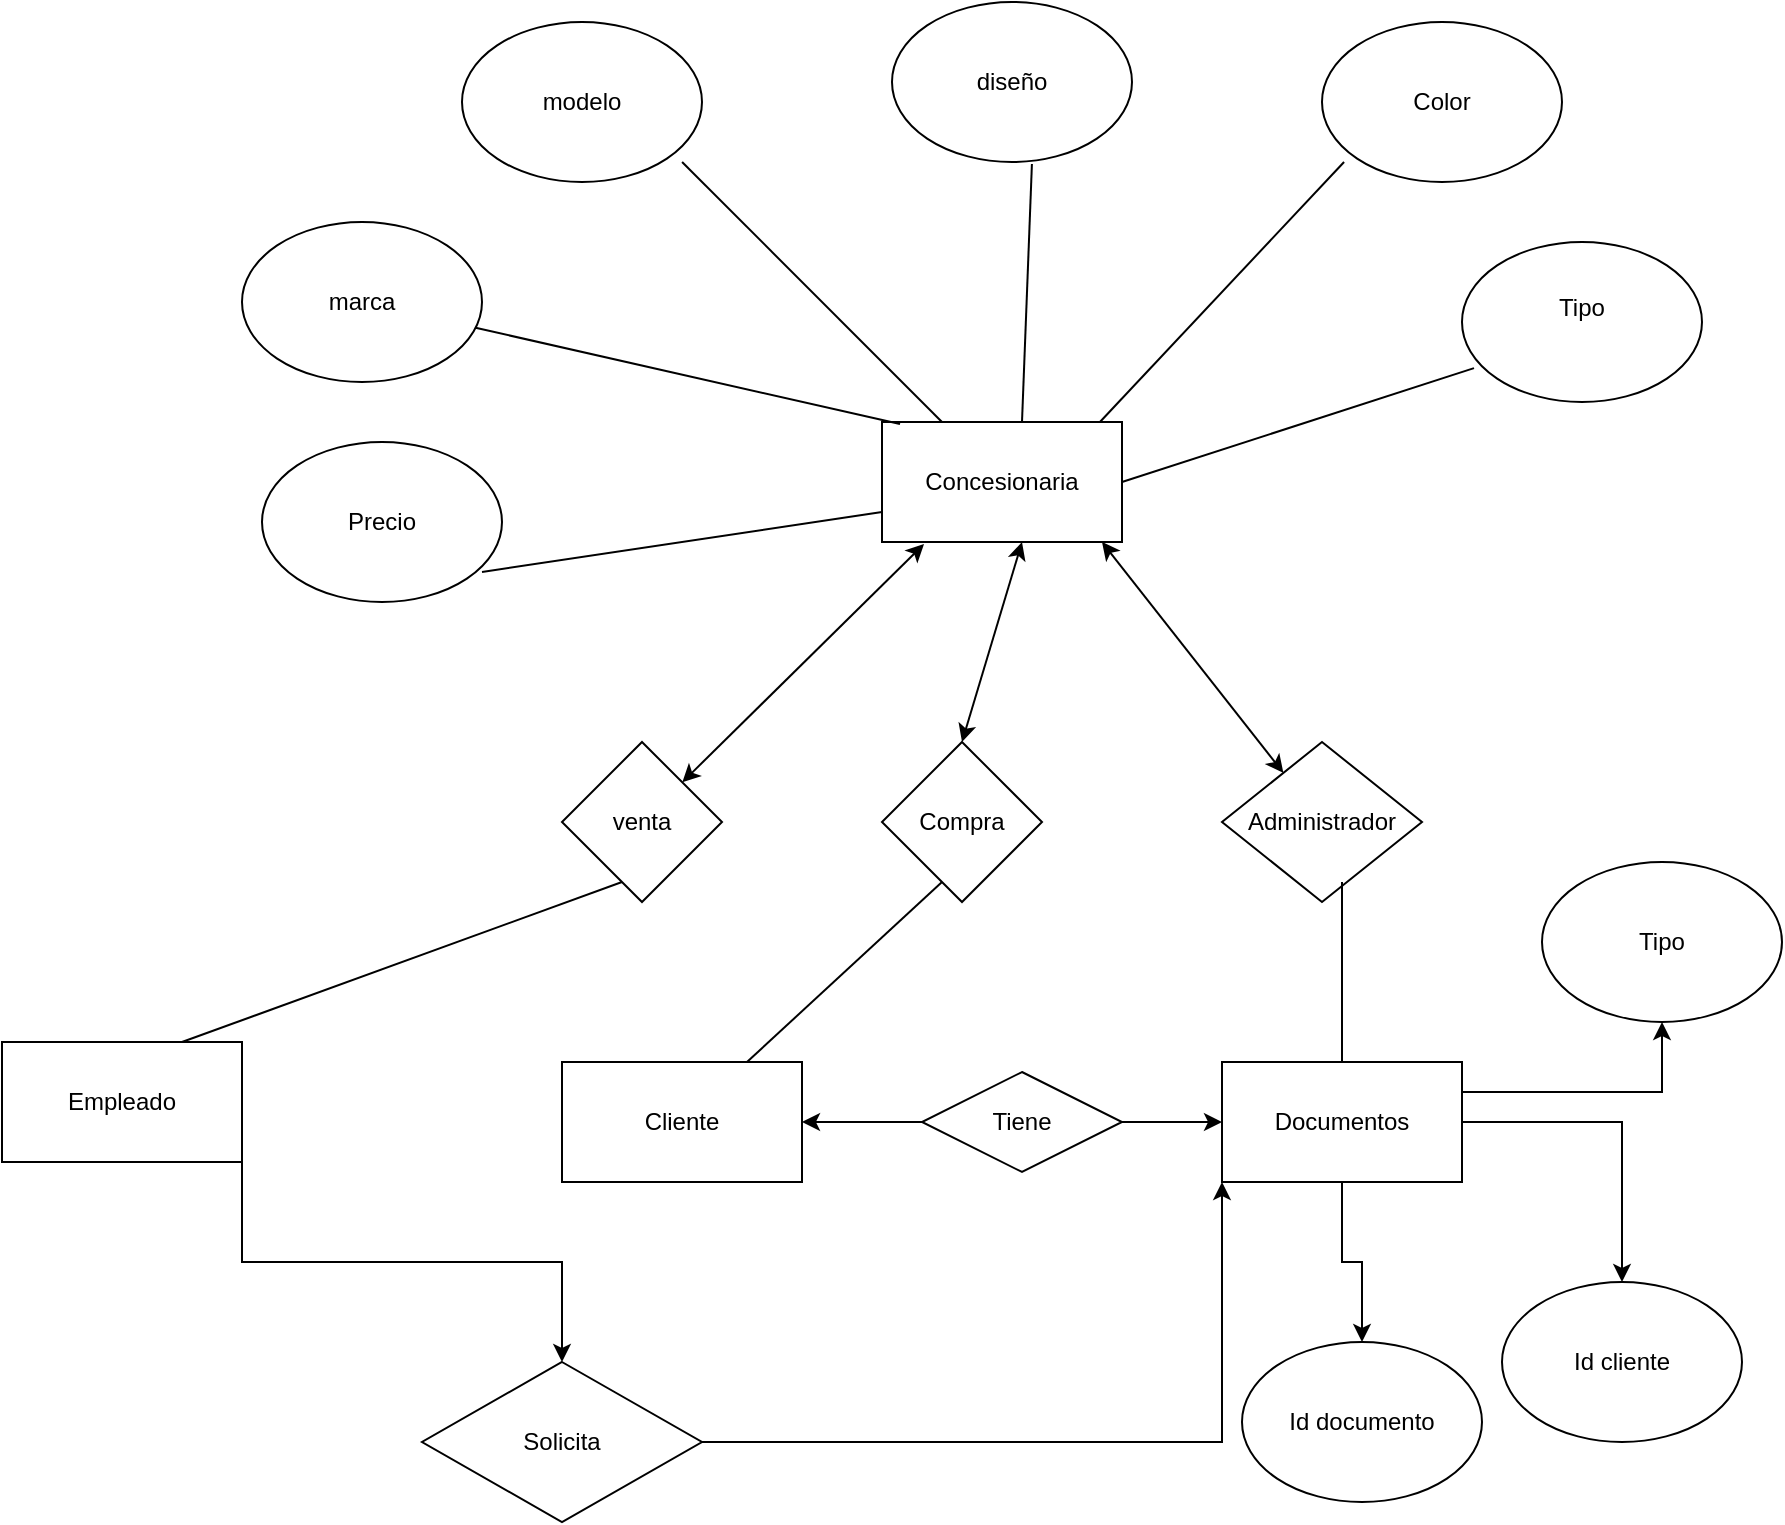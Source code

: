 <mxfile version="24.0.6" type="device" pages="2">
  <diagram id="R2lEEEUBdFMjLlhIrx00" name="Page-1">
    <mxGraphModel dx="1970" dy="468" grid="1" gridSize="10" guides="1" tooltips="1" connect="1" arrows="1" fold="1" page="1" pageScale="1" pageWidth="850" pageHeight="1100" background="none" math="0" shadow="0" extFonts="Permanent Marker^https://fonts.googleapis.com/css?family=Permanent+Marker">
      <root>
        <mxCell id="0" />
        <mxCell id="1" parent="0" />
        <mxCell id="83ckmMjxr5UywDrzKM7N-1" value="Concesionaria" style="rounded=0;whiteSpace=wrap;html=1;labelBackgroundColor=none;" parent="1" vertex="1">
          <mxGeometry x="360" y="220" width="120" height="60" as="geometry" />
        </mxCell>
        <mxCell id="83ckmMjxr5UywDrzKM7N-2" value="marca" style="ellipse;whiteSpace=wrap;html=1;labelBackgroundColor=none;" parent="1" vertex="1">
          <mxGeometry x="40" y="120" width="120" height="80" as="geometry" />
        </mxCell>
        <mxCell id="83ckmMjxr5UywDrzKM7N-3" value="modelo" style="ellipse;whiteSpace=wrap;html=1;labelBackgroundColor=none;" parent="1" vertex="1">
          <mxGeometry x="150" y="20" width="120" height="80" as="geometry" />
        </mxCell>
        <mxCell id="83ckmMjxr5UywDrzKM7N-4" value="diseño" style="ellipse;whiteSpace=wrap;html=1;labelBackgroundColor=none;" parent="1" vertex="1">
          <mxGeometry x="365" y="10" width="120" height="80" as="geometry" />
        </mxCell>
        <mxCell id="83ckmMjxr5UywDrzKM7N-5" value="Color" style="ellipse;whiteSpace=wrap;html=1;labelBackgroundColor=none;" parent="1" vertex="1">
          <mxGeometry x="580" y="20" width="120" height="80" as="geometry" />
        </mxCell>
        <mxCell id="83ckmMjxr5UywDrzKM7N-6" value="Tipo&lt;div&gt;&lt;br/&gt;&lt;/div&gt;" style="ellipse;whiteSpace=wrap;html=1;labelBackgroundColor=none;" parent="1" vertex="1">
          <mxGeometry x="650" y="130" width="120" height="80" as="geometry" />
        </mxCell>
        <mxCell id="83ckmMjxr5UywDrzKM7N-9" value="Precio" style="ellipse;whiteSpace=wrap;html=1;labelBackgroundColor=none;" parent="1" vertex="1">
          <mxGeometry x="50" y="230" width="120" height="80" as="geometry" />
        </mxCell>
        <mxCell id="83ckmMjxr5UywDrzKM7N-10" value="" style="endArrow=none;html=1;rounded=0;entryX=0;entryY=0.75;entryDx=0;entryDy=0;labelBackgroundColor=none;fontColor=default;" parent="1" target="83ckmMjxr5UywDrzKM7N-1" edge="1">
          <mxGeometry width="50" height="50" relative="1" as="geometry">
            <mxPoint x="160" y="295" as="sourcePoint" />
            <mxPoint x="210" y="245" as="targetPoint" />
          </mxGeometry>
        </mxCell>
        <mxCell id="83ckmMjxr5UywDrzKM7N-15" value="" style="endArrow=none;html=1;rounded=0;entryX=0.075;entryY=0.017;entryDx=0;entryDy=0;entryPerimeter=0;labelBackgroundColor=none;fontColor=default;" parent="1" source="83ckmMjxr5UywDrzKM7N-2" target="83ckmMjxr5UywDrzKM7N-1" edge="1">
          <mxGeometry width="50" height="50" relative="1" as="geometry">
            <mxPoint x="380" y="210" as="sourcePoint" />
            <mxPoint x="430" y="220" as="targetPoint" />
          </mxGeometry>
        </mxCell>
        <mxCell id="83ckmMjxr5UywDrzKM7N-16" value="" style="endArrow=none;html=1;rounded=0;exitX=0.917;exitY=0.875;exitDx=0;exitDy=0;exitPerimeter=0;entryX=0.25;entryY=0;entryDx=0;entryDy=0;labelBackgroundColor=none;fontColor=default;" parent="1" source="83ckmMjxr5UywDrzKM7N-3" target="83ckmMjxr5UywDrzKM7N-1" edge="1">
          <mxGeometry width="50" height="50" relative="1" as="geometry">
            <mxPoint x="380" y="270" as="sourcePoint" />
            <mxPoint x="430" y="220" as="targetPoint" />
          </mxGeometry>
        </mxCell>
        <mxCell id="83ckmMjxr5UywDrzKM7N-17" value="" style="endArrow=none;html=1;rounded=0;exitX=0.583;exitY=1.013;exitDx=0;exitDy=0;exitPerimeter=0;labelBackgroundColor=none;fontColor=default;" parent="1" source="83ckmMjxr5UywDrzKM7N-4" edge="1">
          <mxGeometry width="50" height="50" relative="1" as="geometry">
            <mxPoint x="380" y="270" as="sourcePoint" />
            <mxPoint x="430" y="220" as="targetPoint" />
          </mxGeometry>
        </mxCell>
        <mxCell id="83ckmMjxr5UywDrzKM7N-18" value="" style="endArrow=none;html=1;rounded=0;entryX=0.908;entryY=0;entryDx=0;entryDy=0;entryPerimeter=0;exitX=0.092;exitY=0.875;exitDx=0;exitDy=0;exitPerimeter=0;labelBackgroundColor=none;fontColor=default;" parent="1" source="83ckmMjxr5UywDrzKM7N-5" target="83ckmMjxr5UywDrzKM7N-1" edge="1">
          <mxGeometry width="50" height="50" relative="1" as="geometry">
            <mxPoint x="380" y="270" as="sourcePoint" />
            <mxPoint x="430" y="220" as="targetPoint" />
          </mxGeometry>
        </mxCell>
        <mxCell id="83ckmMjxr5UywDrzKM7N-19" value="" style="endArrow=none;html=1;rounded=0;entryX=1;entryY=0.5;entryDx=0;entryDy=0;exitX=0.05;exitY=0.788;exitDx=0;exitDy=0;exitPerimeter=0;labelBackgroundColor=none;fontColor=default;" parent="1" source="83ckmMjxr5UywDrzKM7N-6" target="83ckmMjxr5UywDrzKM7N-1" edge="1">
          <mxGeometry width="50" height="50" relative="1" as="geometry">
            <mxPoint x="380" y="270" as="sourcePoint" />
            <mxPoint x="430" y="220" as="targetPoint" />
          </mxGeometry>
        </mxCell>
        <mxCell id="83ckmMjxr5UywDrzKM7N-20" value="venta" style="rhombus;whiteSpace=wrap;html=1;labelBackgroundColor=none;" parent="1" vertex="1">
          <mxGeometry x="200" y="380" width="80" height="80" as="geometry" />
        </mxCell>
        <mxCell id="83ckmMjxr5UywDrzKM7N-21" value="" style="endArrow=classic;startArrow=classic;html=1;rounded=0;exitX=0.175;exitY=1.017;exitDx=0;exitDy=0;exitPerimeter=0;labelBackgroundColor=none;fontColor=default;" parent="1" source="83ckmMjxr5UywDrzKM7N-1" target="83ckmMjxr5UywDrzKM7N-20" edge="1">
          <mxGeometry width="50" height="50" relative="1" as="geometry">
            <mxPoint x="380" y="270" as="sourcePoint" />
            <mxPoint x="430" y="220" as="targetPoint" />
          </mxGeometry>
        </mxCell>
        <mxCell id="83ckmMjxr5UywDrzKM7N-22" value="Administrador" style="rhombus;whiteSpace=wrap;html=1;labelBackgroundColor=none;" parent="1" vertex="1">
          <mxGeometry x="530" y="380" width="100" height="80" as="geometry" />
        </mxCell>
        <mxCell id="83ckmMjxr5UywDrzKM7N-23" value="" style="endArrow=classic;startArrow=classic;html=1;rounded=0;labelBackgroundColor=none;fontColor=default;" parent="1" source="83ckmMjxr5UywDrzKM7N-22" edge="1">
          <mxGeometry width="50" height="50" relative="1" as="geometry">
            <mxPoint x="380" y="270" as="sourcePoint" />
            <mxPoint x="470" y="280" as="targetPoint" />
          </mxGeometry>
        </mxCell>
        <mxCell id="83ckmMjxr5UywDrzKM7N-24" value="Compra" style="rhombus;whiteSpace=wrap;html=1;labelBackgroundColor=none;" parent="1" vertex="1">
          <mxGeometry x="360" y="380" width="80" height="80" as="geometry" />
        </mxCell>
        <mxCell id="83ckmMjxr5UywDrzKM7N-26" value="" style="endArrow=classic;startArrow=classic;html=1;rounded=0;exitX=0.5;exitY=0;exitDx=0;exitDy=0;labelBackgroundColor=none;fontColor=default;" parent="1" source="83ckmMjxr5UywDrzKM7N-24" edge="1">
          <mxGeometry width="50" height="50" relative="1" as="geometry">
            <mxPoint x="400" y="370" as="sourcePoint" />
            <mxPoint x="430" y="280" as="targetPoint" />
          </mxGeometry>
        </mxCell>
        <mxCell id="AjOZP4D8T8tbS_zeglFP-15" style="edgeStyle=orthogonalEdgeStyle;rounded=0;orthogonalLoop=1;jettySize=auto;html=1;exitX=1;exitY=1;exitDx=0;exitDy=0;" edge="1" parent="1" source="vtD4YmkyXSf9hT29zRF4-1" target="AjOZP4D8T8tbS_zeglFP-12">
          <mxGeometry relative="1" as="geometry" />
        </mxCell>
        <mxCell id="vtD4YmkyXSf9hT29zRF4-1" value="Empleado" style="rounded=0;whiteSpace=wrap;html=1;labelBackgroundColor=none;" parent="1" vertex="1">
          <mxGeometry x="-80" y="530" width="120" height="60" as="geometry" />
        </mxCell>
        <mxCell id="vtD4YmkyXSf9hT29zRF4-4" value="Cliente" style="rounded=0;whiteSpace=wrap;html=1;labelBackgroundColor=none;" parent="1" vertex="1">
          <mxGeometry x="200" y="540" width="120" height="60" as="geometry" />
        </mxCell>
        <mxCell id="vtD4YmkyXSf9hT29zRF4-7" value="" style="endArrow=none;html=1;rounded=0;labelBackgroundColor=none;fontColor=default;" parent="1" target="vtD4YmkyXSf9hT29zRF4-4" edge="1">
          <mxGeometry width="50" height="50" relative="1" as="geometry">
            <mxPoint x="390" y="450" as="sourcePoint" />
            <mxPoint x="430" y="420" as="targetPoint" />
          </mxGeometry>
        </mxCell>
        <mxCell id="vtD4YmkyXSf9hT29zRF4-8" value="" style="endArrow=none;html=1;rounded=0;exitX=0.5;exitY=0;exitDx=0;exitDy=0;labelBackgroundColor=none;fontColor=default;" parent="1" source="vtD4YmkyXSf9hT29zRF4-10" edge="1">
          <mxGeometry width="50" height="50" relative="1" as="geometry">
            <mxPoint x="540" y="500" as="sourcePoint" />
            <mxPoint x="590" y="450" as="targetPoint" />
          </mxGeometry>
        </mxCell>
        <mxCell id="AjOZP4D8T8tbS_zeglFP-3" style="edgeStyle=orthogonalEdgeStyle;rounded=0;orthogonalLoop=1;jettySize=auto;html=1;entryX=0.5;entryY=0;entryDx=0;entryDy=0;" edge="1" parent="1" source="vtD4YmkyXSf9hT29zRF4-10" target="AjOZP4D8T8tbS_zeglFP-1">
          <mxGeometry relative="1" as="geometry" />
        </mxCell>
        <mxCell id="AjOZP4D8T8tbS_zeglFP-5" style="edgeStyle=orthogonalEdgeStyle;rounded=0;orthogonalLoop=1;jettySize=auto;html=1;" edge="1" parent="1" source="vtD4YmkyXSf9hT29zRF4-10" target="AjOZP4D8T8tbS_zeglFP-4">
          <mxGeometry relative="1" as="geometry" />
        </mxCell>
        <mxCell id="AjOZP4D8T8tbS_zeglFP-7" style="edgeStyle=orthogonalEdgeStyle;rounded=0;orthogonalLoop=1;jettySize=auto;html=1;exitX=1;exitY=0.25;exitDx=0;exitDy=0;entryX=0.5;entryY=1;entryDx=0;entryDy=0;" edge="1" parent="1" source="vtD4YmkyXSf9hT29zRF4-10" target="AjOZP4D8T8tbS_zeglFP-6">
          <mxGeometry relative="1" as="geometry" />
        </mxCell>
        <mxCell id="vtD4YmkyXSf9hT29zRF4-10" value="Documentos" style="rounded=0;whiteSpace=wrap;html=1;labelBackgroundColor=none;" parent="1" vertex="1">
          <mxGeometry x="530" y="540" width="120" height="60" as="geometry" />
        </mxCell>
        <mxCell id="vtD4YmkyXSf9hT29zRF4-12" value="" style="endArrow=none;html=1;rounded=0;exitX=0.75;exitY=0;exitDx=0;exitDy=0;labelBackgroundColor=none;fontColor=default;" parent="1" source="vtD4YmkyXSf9hT29zRF4-1" edge="1">
          <mxGeometry width="50" height="50" relative="1" as="geometry">
            <mxPoint x="180" y="500" as="sourcePoint" />
            <mxPoint x="230" y="450" as="targetPoint" />
          </mxGeometry>
        </mxCell>
        <mxCell id="AjOZP4D8T8tbS_zeglFP-1" value="Id documento" style="ellipse;whiteSpace=wrap;html=1;" vertex="1" parent="1">
          <mxGeometry x="540" y="680" width="120" height="80" as="geometry" />
        </mxCell>
        <mxCell id="AjOZP4D8T8tbS_zeglFP-4" value="Id cliente" style="ellipse;whiteSpace=wrap;html=1;" vertex="1" parent="1">
          <mxGeometry x="670" y="650" width="120" height="80" as="geometry" />
        </mxCell>
        <mxCell id="AjOZP4D8T8tbS_zeglFP-6" value="Tipo" style="ellipse;whiteSpace=wrap;html=1;" vertex="1" parent="1">
          <mxGeometry x="690" y="440" width="120" height="80" as="geometry" />
        </mxCell>
        <mxCell id="AjOZP4D8T8tbS_zeglFP-10" value="" style="edgeStyle=orthogonalEdgeStyle;rounded=0;orthogonalLoop=1;jettySize=auto;html=1;" edge="1" parent="1" source="AjOZP4D8T8tbS_zeglFP-9" target="vtD4YmkyXSf9hT29zRF4-4">
          <mxGeometry relative="1" as="geometry" />
        </mxCell>
        <mxCell id="AjOZP4D8T8tbS_zeglFP-11" style="edgeStyle=orthogonalEdgeStyle;rounded=0;orthogonalLoop=1;jettySize=auto;html=1;entryX=0;entryY=0.5;entryDx=0;entryDy=0;" edge="1" parent="1" source="AjOZP4D8T8tbS_zeglFP-9" target="vtD4YmkyXSf9hT29zRF4-10">
          <mxGeometry relative="1" as="geometry" />
        </mxCell>
        <mxCell id="AjOZP4D8T8tbS_zeglFP-9" value="Tiene" style="rhombus;whiteSpace=wrap;html=1;" vertex="1" parent="1">
          <mxGeometry x="380" y="545" width="100" height="50" as="geometry" />
        </mxCell>
        <mxCell id="AjOZP4D8T8tbS_zeglFP-16" style="edgeStyle=orthogonalEdgeStyle;rounded=0;orthogonalLoop=1;jettySize=auto;html=1;exitX=1;exitY=0.5;exitDx=0;exitDy=0;entryX=0;entryY=1;entryDx=0;entryDy=0;" edge="1" parent="1" source="AjOZP4D8T8tbS_zeglFP-12" target="vtD4YmkyXSf9hT29zRF4-10">
          <mxGeometry relative="1" as="geometry" />
        </mxCell>
        <mxCell id="AjOZP4D8T8tbS_zeglFP-12" value="Solicita" style="rhombus;whiteSpace=wrap;html=1;" vertex="1" parent="1">
          <mxGeometry x="130" y="690" width="140" height="80" as="geometry" />
        </mxCell>
      </root>
    </mxGraphModel>
  </diagram>
  <diagram id="76zohpQSGFrTatXFlIuO" name="Página-2">
    <mxGraphModel dx="1120" dy="468" grid="1" gridSize="10" guides="1" tooltips="1" connect="1" arrows="1" fold="1" page="1" pageScale="1" pageWidth="850" pageHeight="1100" math="0" shadow="0">
      <root>
        <mxCell id="0" />
        <mxCell id="1" parent="0" />
        <mxCell id="OvFhHGDgL8n4J-FxfyBZ-1" value="Autos" style="shape=table;startSize=30;container=1;collapsible=1;childLayout=tableLayout;fixedRows=1;rowLines=0;fontStyle=1;align=center;resizeLast=1;html=1;labelBackgroundColor=none;fillColor=#21C0A5;strokeColor=#006658;fontColor=#5C5C5C;" parent="1" vertex="1">
          <mxGeometry x="100" y="140" width="250" height="350" as="geometry" />
        </mxCell>
        <mxCell id="OvFhHGDgL8n4J-FxfyBZ-2" value="" style="shape=tableRow;horizontal=0;startSize=0;swimlaneHead=0;swimlaneBody=0;fillColor=none;collapsible=0;dropTarget=0;points=[[0,0.5],[1,0.5]];portConstraint=eastwest;top=0;left=0;right=0;bottom=1;labelBackgroundColor=none;strokeColor=#006658;fontColor=#5C5C5C;" parent="OvFhHGDgL8n4J-FxfyBZ-1" vertex="1">
          <mxGeometry y="30" width="250" height="30" as="geometry" />
        </mxCell>
        <mxCell id="OvFhHGDgL8n4J-FxfyBZ-3" value="PK" style="shape=partialRectangle;connectable=0;fillColor=none;top=0;left=0;bottom=0;right=0;fontStyle=1;overflow=hidden;whiteSpace=wrap;html=1;labelBackgroundColor=none;strokeColor=#006658;fontColor=#5C5C5C;" parent="OvFhHGDgL8n4J-FxfyBZ-2" vertex="1">
          <mxGeometry width="30" height="30" as="geometry">
            <mxRectangle width="30" height="30" as="alternateBounds" />
          </mxGeometry>
        </mxCell>
        <mxCell id="OvFhHGDgL8n4J-FxfyBZ-4" value="ID _ autos" style="shape=partialRectangle;connectable=0;fillColor=none;top=0;left=0;bottom=0;right=0;align=left;spacingLeft=6;fontStyle=5;overflow=hidden;whiteSpace=wrap;html=1;labelBackgroundColor=none;strokeColor=#006658;fontColor=#5C5C5C;" parent="OvFhHGDgL8n4J-FxfyBZ-2" vertex="1">
          <mxGeometry x="30" width="220" height="30" as="geometry">
            <mxRectangle width="220" height="30" as="alternateBounds" />
          </mxGeometry>
        </mxCell>
        <mxCell id="OvFhHGDgL8n4J-FxfyBZ-5" value="" style="shape=tableRow;horizontal=0;startSize=0;swimlaneHead=0;swimlaneBody=0;fillColor=none;collapsible=0;dropTarget=0;points=[[0,0.5],[1,0.5]];portConstraint=eastwest;top=0;left=0;right=0;bottom=0;labelBackgroundColor=none;strokeColor=#006658;fontColor=#5C5C5C;" parent="OvFhHGDgL8n4J-FxfyBZ-1" vertex="1">
          <mxGeometry y="60" width="250" height="20" as="geometry" />
        </mxCell>
        <mxCell id="OvFhHGDgL8n4J-FxfyBZ-6" value="" style="shape=partialRectangle;connectable=0;fillColor=none;top=0;left=0;bottom=0;right=0;editable=1;overflow=hidden;whiteSpace=wrap;html=1;labelBackgroundColor=none;strokeColor=#006658;fontColor=#5C5C5C;" parent="OvFhHGDgL8n4J-FxfyBZ-5" vertex="1">
          <mxGeometry width="30" height="20" as="geometry">
            <mxRectangle width="30" height="20" as="alternateBounds" />
          </mxGeometry>
        </mxCell>
        <mxCell id="OvFhHGDgL8n4J-FxfyBZ-7" value="&amp;nbsp;Marca&amp;nbsp; CHAR( 10 )NOT NULL" style="shape=partialRectangle;connectable=0;fillColor=none;top=0;left=0;bottom=0;right=0;align=left;spacingLeft=6;overflow=hidden;whiteSpace=wrap;html=1;labelBackgroundColor=none;strokeColor=#006658;fontColor=#5C5C5C;" parent="OvFhHGDgL8n4J-FxfyBZ-5" vertex="1">
          <mxGeometry x="30" width="220" height="20" as="geometry">
            <mxRectangle width="220" height="20" as="alternateBounds" />
          </mxGeometry>
        </mxCell>
        <mxCell id="OvFhHGDgL8n4J-FxfyBZ-8" value="" style="shape=tableRow;horizontal=0;startSize=0;swimlaneHead=0;swimlaneBody=0;fillColor=none;collapsible=0;dropTarget=0;points=[[0,0.5],[1,0.5]];portConstraint=eastwest;top=0;left=0;right=0;bottom=0;labelBackgroundColor=none;strokeColor=#006658;fontColor=#5C5C5C;" parent="OvFhHGDgL8n4J-FxfyBZ-1" vertex="1">
          <mxGeometry y="80" width="250" height="30" as="geometry" />
        </mxCell>
        <mxCell id="OvFhHGDgL8n4J-FxfyBZ-9" value="" style="shape=partialRectangle;connectable=0;fillColor=none;top=0;left=0;bottom=0;right=0;editable=1;overflow=hidden;whiteSpace=wrap;html=1;labelBackgroundColor=none;strokeColor=#006658;fontColor=#5C5C5C;" parent="OvFhHGDgL8n4J-FxfyBZ-8" vertex="1">
          <mxGeometry width="30" height="30" as="geometry">
            <mxRectangle width="30" height="30" as="alternateBounds" />
          </mxGeometry>
        </mxCell>
        <mxCell id="OvFhHGDgL8n4J-FxfyBZ-10" value="Diseño&amp;nbsp; &amp;nbsp;VARCHART( 10 )NOT NULL&amp;nbsp;" style="shape=partialRectangle;connectable=0;fillColor=none;top=0;left=0;bottom=0;right=0;align=left;spacingLeft=6;overflow=hidden;whiteSpace=wrap;html=1;labelBackgroundColor=none;strokeColor=#006658;fontColor=#5C5C5C;" parent="OvFhHGDgL8n4J-FxfyBZ-8" vertex="1">
          <mxGeometry x="30" width="220" height="30" as="geometry">
            <mxRectangle width="220" height="30" as="alternateBounds" />
          </mxGeometry>
        </mxCell>
        <mxCell id="OvFhHGDgL8n4J-FxfyBZ-11" value="" style="shape=tableRow;horizontal=0;startSize=0;swimlaneHead=0;swimlaneBody=0;fillColor=none;collapsible=0;dropTarget=0;points=[[0,0.5],[1,0.5]];portConstraint=eastwest;top=0;left=0;right=0;bottom=0;labelBackgroundColor=none;strokeColor=#006658;fontColor=#5C5C5C;" parent="OvFhHGDgL8n4J-FxfyBZ-1" vertex="1">
          <mxGeometry y="110" width="250" height="30" as="geometry" />
        </mxCell>
        <mxCell id="OvFhHGDgL8n4J-FxfyBZ-12" value="" style="shape=partialRectangle;connectable=0;fillColor=none;top=0;left=0;bottom=0;right=0;editable=1;overflow=hidden;whiteSpace=wrap;html=1;labelBackgroundColor=none;strokeColor=#006658;fontColor=#5C5C5C;" parent="OvFhHGDgL8n4J-FxfyBZ-11" vertex="1">
          <mxGeometry width="30" height="30" as="geometry">
            <mxRectangle width="30" height="30" as="alternateBounds" />
          </mxGeometry>
        </mxCell>
        <mxCell id="OvFhHGDgL8n4J-FxfyBZ-13" value="Año VARCHART( 5 )NOT NULL&lt;br&gt;&amp;nbsp;&amp;nbsp;" style="shape=partialRectangle;connectable=0;fillColor=none;top=0;left=0;bottom=0;right=0;align=left;spacingLeft=6;overflow=hidden;whiteSpace=wrap;html=1;labelBackgroundColor=none;strokeColor=#006658;fontColor=#5C5C5C;" parent="OvFhHGDgL8n4J-FxfyBZ-11" vertex="1">
          <mxGeometry x="30" width="220" height="30" as="geometry">
            <mxRectangle width="220" height="30" as="alternateBounds" />
          </mxGeometry>
        </mxCell>
        <mxCell id="PXSFoeSq5V1ZC9quhhu1-7" style="shape=tableRow;horizontal=0;startSize=0;swimlaneHead=0;swimlaneBody=0;fillColor=none;collapsible=0;dropTarget=0;points=[[0,0.5],[1,0.5]];portConstraint=eastwest;top=0;left=0;right=0;bottom=0;labelBackgroundColor=none;strokeColor=#006658;fontColor=#5C5C5C;" parent="OvFhHGDgL8n4J-FxfyBZ-1" vertex="1">
          <mxGeometry y="140" width="250" height="30" as="geometry" />
        </mxCell>
        <mxCell id="PXSFoeSq5V1ZC9quhhu1-8" style="shape=partialRectangle;connectable=0;fillColor=none;top=0;left=0;bottom=0;right=0;editable=1;overflow=hidden;whiteSpace=wrap;html=1;labelBackgroundColor=none;strokeColor=#006658;fontColor=#5C5C5C;" parent="PXSFoeSq5V1ZC9quhhu1-7" vertex="1">
          <mxGeometry width="30" height="30" as="geometry">
            <mxRectangle width="30" height="30" as="alternateBounds" />
          </mxGeometry>
        </mxCell>
        <mxCell id="PXSFoeSq5V1ZC9quhhu1-9" value="Color&amp;nbsp; VARCHART( 12 )NOT NULL" style="shape=partialRectangle;connectable=0;fillColor=none;top=0;left=0;bottom=0;right=0;align=left;spacingLeft=6;overflow=hidden;whiteSpace=wrap;html=1;labelBackgroundColor=none;strokeColor=#006658;fontColor=#5C5C5C;" parent="PXSFoeSq5V1ZC9quhhu1-7" vertex="1">
          <mxGeometry x="30" width="220" height="30" as="geometry">
            <mxRectangle width="220" height="30" as="alternateBounds" />
          </mxGeometry>
        </mxCell>
        <mxCell id="PXSFoeSq5V1ZC9quhhu1-13" style="shape=tableRow;horizontal=0;startSize=0;swimlaneHead=0;swimlaneBody=0;fillColor=none;collapsible=0;dropTarget=0;points=[[0,0.5],[1,0.5]];portConstraint=eastwest;top=0;left=0;right=0;bottom=0;labelBackgroundColor=none;strokeColor=#006658;fontColor=#5C5C5C;" parent="OvFhHGDgL8n4J-FxfyBZ-1" vertex="1">
          <mxGeometry y="170" width="250" height="30" as="geometry" />
        </mxCell>
        <mxCell id="PXSFoeSq5V1ZC9quhhu1-14" style="shape=partialRectangle;connectable=0;fillColor=none;top=0;left=0;bottom=0;right=0;editable=1;overflow=hidden;whiteSpace=wrap;html=1;labelBackgroundColor=none;strokeColor=#006658;fontColor=#5C5C5C;" parent="PXSFoeSq5V1ZC9quhhu1-13" vertex="1">
          <mxGeometry width="30" height="30" as="geometry">
            <mxRectangle width="30" height="30" as="alternateBounds" />
          </mxGeometry>
        </mxCell>
        <mxCell id="PXSFoeSq5V1ZC9quhhu1-15" value="Silindrada VARCHART( 8 )NOT NULL" style="shape=partialRectangle;connectable=0;fillColor=none;top=0;left=0;bottom=0;right=0;align=left;spacingLeft=6;overflow=hidden;whiteSpace=wrap;html=1;labelBackgroundColor=none;strokeColor=#006658;fontColor=#5C5C5C;" parent="PXSFoeSq5V1ZC9quhhu1-13" vertex="1">
          <mxGeometry x="30" width="220" height="30" as="geometry">
            <mxRectangle width="220" height="30" as="alternateBounds" />
          </mxGeometry>
        </mxCell>
        <mxCell id="PXSFoeSq5V1ZC9quhhu1-16" style="shape=tableRow;horizontal=0;startSize=0;swimlaneHead=0;swimlaneBody=0;fillColor=none;collapsible=0;dropTarget=0;points=[[0,0.5],[1,0.5]];portConstraint=eastwest;top=0;left=0;right=0;bottom=0;labelBackgroundColor=none;strokeColor=#006658;fontColor=#5C5C5C;" parent="OvFhHGDgL8n4J-FxfyBZ-1" vertex="1">
          <mxGeometry y="200" width="250" height="30" as="geometry" />
        </mxCell>
        <mxCell id="PXSFoeSq5V1ZC9quhhu1-17" style="shape=partialRectangle;connectable=0;fillColor=none;top=0;left=0;bottom=0;right=0;editable=1;overflow=hidden;whiteSpace=wrap;html=1;labelBackgroundColor=none;strokeColor=#006658;fontColor=#5C5C5C;" parent="PXSFoeSq5V1ZC9quhhu1-16" vertex="1">
          <mxGeometry width="30" height="30" as="geometry">
            <mxRectangle width="30" height="30" as="alternateBounds" />
          </mxGeometry>
        </mxCell>
        <mxCell id="PXSFoeSq5V1ZC9quhhu1-18" value="modelo VARCHART( 6 )NOT NULL" style="shape=partialRectangle;connectable=0;fillColor=none;top=0;left=0;bottom=0;right=0;align=left;spacingLeft=6;overflow=hidden;whiteSpace=wrap;html=1;labelBackgroundColor=none;strokeColor=#006658;fontColor=#5C5C5C;" parent="PXSFoeSq5V1ZC9quhhu1-16" vertex="1">
          <mxGeometry x="30" width="220" height="30" as="geometry">
            <mxRectangle width="220" height="30" as="alternateBounds" />
          </mxGeometry>
        </mxCell>
        <mxCell id="PXSFoeSq5V1ZC9quhhu1-19" style="shape=tableRow;horizontal=0;startSize=0;swimlaneHead=0;swimlaneBody=0;fillColor=none;collapsible=0;dropTarget=0;points=[[0,0.5],[1,0.5]];portConstraint=eastwest;top=0;left=0;right=0;bottom=0;labelBackgroundColor=none;strokeColor=#006658;fontColor=#5C5C5C;" parent="OvFhHGDgL8n4J-FxfyBZ-1" vertex="1">
          <mxGeometry y="230" width="250" height="30" as="geometry" />
        </mxCell>
        <mxCell id="PXSFoeSq5V1ZC9quhhu1-20" style="shape=partialRectangle;connectable=0;fillColor=none;top=0;left=0;bottom=0;right=0;editable=1;overflow=hidden;whiteSpace=wrap;html=1;labelBackgroundColor=none;strokeColor=#006658;fontColor=#5C5C5C;" parent="PXSFoeSq5V1ZC9quhhu1-19" vertex="1">
          <mxGeometry width="30" height="30" as="geometry">
            <mxRectangle width="30" height="30" as="alternateBounds" />
          </mxGeometry>
        </mxCell>
        <mxCell id="PXSFoeSq5V1ZC9quhhu1-21" value="Precio VARCHART( 15 )NOT NULL" style="shape=partialRectangle;connectable=0;fillColor=none;top=0;left=0;bottom=0;right=0;align=left;spacingLeft=6;overflow=hidden;whiteSpace=wrap;html=1;labelBackgroundColor=none;strokeColor=#006658;fontColor=#5C5C5C;" parent="PXSFoeSq5V1ZC9quhhu1-19" vertex="1">
          <mxGeometry x="30" width="220" height="30" as="geometry">
            <mxRectangle width="220" height="30" as="alternateBounds" />
          </mxGeometry>
        </mxCell>
        <mxCell id="82q_Uoj4hnlqobFMLg1U-1" style="shape=tableRow;horizontal=0;startSize=0;swimlaneHead=0;swimlaneBody=0;fillColor=none;collapsible=0;dropTarget=0;points=[[0,0.5],[1,0.5]];portConstraint=eastwest;top=0;left=0;right=0;bottom=0;labelBackgroundColor=none;strokeColor=#006658;fontColor=#5C5C5C;" parent="OvFhHGDgL8n4J-FxfyBZ-1" vertex="1">
          <mxGeometry y="260" width="250" height="30" as="geometry" />
        </mxCell>
        <mxCell id="82q_Uoj4hnlqobFMLg1U-2" style="shape=partialRectangle;connectable=0;fillColor=none;top=0;left=0;bottom=0;right=0;editable=1;overflow=hidden;whiteSpace=wrap;html=1;labelBackgroundColor=none;strokeColor=#006658;fontColor=#5C5C5C;" parent="82q_Uoj4hnlqobFMLg1U-1" vertex="1">
          <mxGeometry width="30" height="30" as="geometry">
            <mxRectangle width="30" height="30" as="alternateBounds" />
          </mxGeometry>
        </mxCell>
        <mxCell id="82q_Uoj4hnlqobFMLg1U-3" value="Estilo VARCHART(40&amp;nbsp; )NOT NULL" style="shape=partialRectangle;connectable=0;fillColor=none;top=0;left=0;bottom=0;right=0;align=left;spacingLeft=6;overflow=hidden;whiteSpace=wrap;html=1;labelBackgroundColor=none;strokeColor=#006658;fontColor=#5C5C5C;" parent="82q_Uoj4hnlqobFMLg1U-1" vertex="1">
          <mxGeometry x="30" width="220" height="30" as="geometry">
            <mxRectangle width="220" height="30" as="alternateBounds" />
          </mxGeometry>
        </mxCell>
        <mxCell id="82q_Uoj4hnlqobFMLg1U-4" style="shape=tableRow;horizontal=0;startSize=0;swimlaneHead=0;swimlaneBody=0;fillColor=none;collapsible=0;dropTarget=0;points=[[0,0.5],[1,0.5]];portConstraint=eastwest;top=0;left=0;right=0;bottom=0;labelBackgroundColor=none;strokeColor=#006658;fontColor=#5C5C5C;" parent="OvFhHGDgL8n4J-FxfyBZ-1" vertex="1">
          <mxGeometry y="290" width="250" height="30" as="geometry" />
        </mxCell>
        <mxCell id="82q_Uoj4hnlqobFMLg1U-5" style="shape=partialRectangle;connectable=0;fillColor=none;top=0;left=0;bottom=0;right=0;editable=1;overflow=hidden;whiteSpace=wrap;html=1;labelBackgroundColor=none;strokeColor=#006658;fontColor=#5C5C5C;" parent="82q_Uoj4hnlqobFMLg1U-4" vertex="1">
          <mxGeometry width="30" height="30" as="geometry">
            <mxRectangle width="30" height="30" as="alternateBounds" />
          </mxGeometry>
        </mxCell>
        <mxCell id="82q_Uoj4hnlqobFMLg1U-6" value="Placas&amp;nbsp; VARCHART( 6 )NOT NULL" style="shape=partialRectangle;connectable=0;fillColor=none;top=0;left=0;bottom=0;right=0;align=left;spacingLeft=6;overflow=hidden;whiteSpace=wrap;html=1;labelBackgroundColor=none;strokeColor=#006658;fontColor=#5C5C5C;" parent="82q_Uoj4hnlqobFMLg1U-4" vertex="1">
          <mxGeometry x="30" width="220" height="30" as="geometry">
            <mxRectangle width="220" height="30" as="alternateBounds" />
          </mxGeometry>
        </mxCell>
        <mxCell id="82q_Uoj4hnlqobFMLg1U-7" style="shape=tableRow;horizontal=0;startSize=0;swimlaneHead=0;swimlaneBody=0;fillColor=none;collapsible=0;dropTarget=0;points=[[0,0.5],[1,0.5]];portConstraint=eastwest;top=0;left=0;right=0;bottom=0;labelBackgroundColor=none;strokeColor=#006658;fontColor=#5C5C5C;" parent="OvFhHGDgL8n4J-FxfyBZ-1" vertex="1">
          <mxGeometry y="320" width="250" height="30" as="geometry" />
        </mxCell>
        <mxCell id="82q_Uoj4hnlqobFMLg1U-8" style="shape=partialRectangle;connectable=0;fillColor=none;top=0;left=0;bottom=0;right=0;editable=1;overflow=hidden;whiteSpace=wrap;html=1;labelBackgroundColor=none;strokeColor=#006658;fontColor=#5C5C5C;" parent="82q_Uoj4hnlqobFMLg1U-7" vertex="1">
          <mxGeometry width="30" height="30" as="geometry">
            <mxRectangle width="30" height="30" as="alternateBounds" />
          </mxGeometry>
        </mxCell>
        <mxCell id="82q_Uoj4hnlqobFMLg1U-9" value="ID_vehiculo VARCHART( 15 )NOT NULL" style="shape=partialRectangle;connectable=0;fillColor=none;top=0;left=0;bottom=0;right=0;align=left;spacingLeft=6;overflow=hidden;whiteSpace=wrap;html=1;labelBackgroundColor=none;strokeColor=#006658;fontColor=#5C5C5C;" parent="82q_Uoj4hnlqobFMLg1U-7" vertex="1">
          <mxGeometry x="30" width="220" height="30" as="geometry">
            <mxRectangle width="220" height="30" as="alternateBounds" />
          </mxGeometry>
        </mxCell>
        <mxCell id="OvFhHGDgL8n4J-FxfyBZ-14" value="Cliente" style="shape=table;startSize=30;container=1;collapsible=1;childLayout=tableLayout;fixedRows=1;rowLines=0;fontStyle=1;align=center;resizeLast=1;html=1;labelBackgroundColor=none;fillColor=#21C0A5;strokeColor=#006658;fontColor=#5C5C5C;" parent="1" vertex="1">
          <mxGeometry x="550" y="270" width="260" height="190" as="geometry" />
        </mxCell>
        <mxCell id="OvFhHGDgL8n4J-FxfyBZ-15" value="" style="shape=tableRow;horizontal=0;startSize=0;swimlaneHead=0;swimlaneBody=0;fillColor=none;collapsible=0;dropTarget=0;points=[[0,0.5],[1,0.5]];portConstraint=eastwest;top=0;left=0;right=0;bottom=1;labelBackgroundColor=none;strokeColor=#006658;fontColor=#5C5C5C;" parent="OvFhHGDgL8n4J-FxfyBZ-14" vertex="1">
          <mxGeometry y="30" width="260" height="20" as="geometry" />
        </mxCell>
        <mxCell id="OvFhHGDgL8n4J-FxfyBZ-16" value="PK" style="shape=partialRectangle;connectable=0;fillColor=none;top=0;left=0;bottom=0;right=0;fontStyle=1;overflow=hidden;whiteSpace=wrap;html=1;labelBackgroundColor=none;strokeColor=#006658;fontColor=#5C5C5C;" parent="OvFhHGDgL8n4J-FxfyBZ-15" vertex="1">
          <mxGeometry width="30" height="20" as="geometry">
            <mxRectangle width="30" height="20" as="alternateBounds" />
          </mxGeometry>
        </mxCell>
        <mxCell id="OvFhHGDgL8n4J-FxfyBZ-17" value="id_cliente&amp;nbsp; &amp;nbsp; INT NOT NULL&amp;nbsp;" style="shape=partialRectangle;connectable=0;fillColor=none;top=0;left=0;bottom=0;right=0;align=left;spacingLeft=6;fontStyle=5;overflow=hidden;whiteSpace=wrap;html=1;labelBackgroundColor=none;strokeColor=#006658;fontColor=#5C5C5C;" parent="OvFhHGDgL8n4J-FxfyBZ-15" vertex="1">
          <mxGeometry x="30" width="230" height="20" as="geometry">
            <mxRectangle width="230" height="20" as="alternateBounds" />
          </mxGeometry>
        </mxCell>
        <mxCell id="OvFhHGDgL8n4J-FxfyBZ-18" value="" style="shape=tableRow;horizontal=0;startSize=0;swimlaneHead=0;swimlaneBody=0;fillColor=none;collapsible=0;dropTarget=0;points=[[0,0.5],[1,0.5]];portConstraint=eastwest;top=0;left=0;right=0;bottom=0;labelBackgroundColor=none;strokeColor=#006658;fontColor=#5C5C5C;" parent="OvFhHGDgL8n4J-FxfyBZ-14" vertex="1">
          <mxGeometry y="50" width="260" height="20" as="geometry" />
        </mxCell>
        <mxCell id="OvFhHGDgL8n4J-FxfyBZ-19" value="" style="shape=partialRectangle;connectable=0;fillColor=none;top=0;left=0;bottom=0;right=0;editable=1;overflow=hidden;whiteSpace=wrap;html=1;labelBackgroundColor=none;strokeColor=#006658;fontColor=#5C5C5C;" parent="OvFhHGDgL8n4J-FxfyBZ-18" vertex="1">
          <mxGeometry width="30" height="20" as="geometry">
            <mxRectangle width="30" height="20" as="alternateBounds" />
          </mxGeometry>
        </mxCell>
        <mxCell id="OvFhHGDgL8n4J-FxfyBZ-20" value="Nombre VARCHART(30&amp;nbsp; )NOT NULL" style="shape=partialRectangle;connectable=0;fillColor=none;top=0;left=0;bottom=0;right=0;align=left;spacingLeft=6;overflow=hidden;whiteSpace=wrap;html=1;labelBackgroundColor=none;strokeColor=#006658;fontColor=#5C5C5C;" parent="OvFhHGDgL8n4J-FxfyBZ-18" vertex="1">
          <mxGeometry x="30" width="230" height="20" as="geometry">
            <mxRectangle width="230" height="20" as="alternateBounds" />
          </mxGeometry>
        </mxCell>
        <mxCell id="OvFhHGDgL8n4J-FxfyBZ-21" value="" style="shape=tableRow;horizontal=0;startSize=0;swimlaneHead=0;swimlaneBody=0;fillColor=none;collapsible=0;dropTarget=0;points=[[0,0.5],[1,0.5]];portConstraint=eastwest;top=0;left=0;right=0;bottom=0;labelBackgroundColor=none;strokeColor=#006658;fontColor=#5C5C5C;" parent="OvFhHGDgL8n4J-FxfyBZ-14" vertex="1">
          <mxGeometry y="70" width="260" height="30" as="geometry" />
        </mxCell>
        <mxCell id="OvFhHGDgL8n4J-FxfyBZ-22" value="" style="shape=partialRectangle;connectable=0;fillColor=none;top=0;left=0;bottom=0;right=0;editable=1;overflow=hidden;whiteSpace=wrap;html=1;labelBackgroundColor=none;strokeColor=#006658;fontColor=#5C5C5C;" parent="OvFhHGDgL8n4J-FxfyBZ-21" vertex="1">
          <mxGeometry width="30" height="30" as="geometry">
            <mxRectangle width="30" height="30" as="alternateBounds" />
          </mxGeometry>
        </mxCell>
        <mxCell id="OvFhHGDgL8n4J-FxfyBZ-23" value="Direccion VARCHART(&amp;nbsp;50)NOT NULL" style="shape=partialRectangle;connectable=0;fillColor=none;top=0;left=0;bottom=0;right=0;align=left;spacingLeft=6;overflow=hidden;whiteSpace=wrap;html=1;labelBackgroundColor=none;strokeColor=#006658;fontColor=#5C5C5C;" parent="OvFhHGDgL8n4J-FxfyBZ-21" vertex="1">
          <mxGeometry x="30" width="230" height="30" as="geometry">
            <mxRectangle width="230" height="30" as="alternateBounds" />
          </mxGeometry>
        </mxCell>
        <mxCell id="PXSFoeSq5V1ZC9quhhu1-1" style="shape=tableRow;horizontal=0;startSize=0;swimlaneHead=0;swimlaneBody=0;fillColor=none;collapsible=0;dropTarget=0;points=[[0,0.5],[1,0.5]];portConstraint=eastwest;top=0;left=0;right=0;bottom=0;labelBackgroundColor=none;strokeColor=#006658;fontColor=#5C5C5C;" parent="OvFhHGDgL8n4J-FxfyBZ-14" vertex="1">
          <mxGeometry y="100" width="260" height="30" as="geometry" />
        </mxCell>
        <mxCell id="PXSFoeSq5V1ZC9quhhu1-2" style="shape=partialRectangle;connectable=0;fillColor=none;top=0;left=0;bottom=0;right=0;editable=1;overflow=hidden;whiteSpace=wrap;html=1;labelBackgroundColor=none;strokeColor=#006658;fontColor=#5C5C5C;" parent="PXSFoeSq5V1ZC9quhhu1-1" vertex="1">
          <mxGeometry width="30" height="30" as="geometry">
            <mxRectangle width="30" height="30" as="alternateBounds" />
          </mxGeometry>
        </mxCell>
        <mxCell id="PXSFoeSq5V1ZC9quhhu1-3" value="Correo VARCHART( 30 )NOT NULL" style="shape=partialRectangle;connectable=0;fillColor=none;top=0;left=0;bottom=0;right=0;align=left;spacingLeft=6;overflow=hidden;whiteSpace=wrap;html=1;labelBackgroundColor=none;strokeColor=#006658;fontColor=#5C5C5C;" parent="PXSFoeSq5V1ZC9quhhu1-1" vertex="1">
          <mxGeometry x="30" width="230" height="30" as="geometry">
            <mxRectangle width="230" height="30" as="alternateBounds" />
          </mxGeometry>
        </mxCell>
        <mxCell id="yehMYOdzd2aS6R7inkuC-1" style="shape=tableRow;horizontal=0;startSize=0;swimlaneHead=0;swimlaneBody=0;fillColor=none;collapsible=0;dropTarget=0;points=[[0,0.5],[1,0.5]];portConstraint=eastwest;top=0;left=0;right=0;bottom=0;labelBackgroundColor=none;strokeColor=#006658;fontColor=#5C5C5C;" parent="OvFhHGDgL8n4J-FxfyBZ-14" vertex="1">
          <mxGeometry y="130" width="260" height="30" as="geometry" />
        </mxCell>
        <mxCell id="yehMYOdzd2aS6R7inkuC-2" style="shape=partialRectangle;connectable=0;fillColor=none;top=0;left=0;bottom=0;right=0;editable=1;overflow=hidden;whiteSpace=wrap;html=1;labelBackgroundColor=none;strokeColor=#006658;fontColor=#5C5C5C;" parent="yehMYOdzd2aS6R7inkuC-1" vertex="1">
          <mxGeometry width="30" height="30" as="geometry">
            <mxRectangle width="30" height="30" as="alternateBounds" />
          </mxGeometry>
        </mxCell>
        <mxCell id="yehMYOdzd2aS6R7inkuC-3" value="temas&amp;nbsp; VARCHART( 60 )NOT NULL" style="shape=partialRectangle;connectable=0;fillColor=none;top=0;left=0;bottom=0;right=0;align=left;spacingLeft=6;overflow=hidden;whiteSpace=wrap;html=1;labelBackgroundColor=none;strokeColor=#006658;fontColor=#5C5C5C;" parent="yehMYOdzd2aS6R7inkuC-1" vertex="1">
          <mxGeometry x="30" width="230" height="30" as="geometry">
            <mxRectangle width="230" height="30" as="alternateBounds" />
          </mxGeometry>
        </mxCell>
        <mxCell id="yehMYOdzd2aS6R7inkuC-4" style="shape=tableRow;horizontal=0;startSize=0;swimlaneHead=0;swimlaneBody=0;fillColor=none;collapsible=0;dropTarget=0;points=[[0,0.5],[1,0.5]];portConstraint=eastwest;top=0;left=0;right=0;bottom=0;labelBackgroundColor=none;strokeColor=#006658;fontColor=#5C5C5C;" parent="OvFhHGDgL8n4J-FxfyBZ-14" vertex="1">
          <mxGeometry y="160" width="260" height="30" as="geometry" />
        </mxCell>
        <mxCell id="yehMYOdzd2aS6R7inkuC-5" style="shape=partialRectangle;connectable=0;fillColor=none;top=0;left=0;bottom=0;right=0;editable=1;overflow=hidden;whiteSpace=wrap;html=1;labelBackgroundColor=none;strokeColor=#006658;fontColor=#5C5C5C;" parent="yehMYOdzd2aS6R7inkuC-4" vertex="1">
          <mxGeometry width="30" height="30" as="geometry">
            <mxRectangle width="30" height="30" as="alternateBounds" />
          </mxGeometry>
        </mxCell>
        <mxCell id="yehMYOdzd2aS6R7inkuC-6" value="Telefono&amp;nbsp; CHART(10)" style="shape=partialRectangle;connectable=0;fillColor=none;top=0;left=0;bottom=0;right=0;align=left;spacingLeft=6;overflow=hidden;whiteSpace=wrap;html=1;labelBackgroundColor=none;strokeColor=#006658;fontColor=#5C5C5C;" parent="yehMYOdzd2aS6R7inkuC-4" vertex="1">
          <mxGeometry x="30" width="230" height="30" as="geometry">
            <mxRectangle width="230" height="30" as="alternateBounds" />
          </mxGeometry>
        </mxCell>
        <mxCell id="OvFhHGDgL8n4J-FxfyBZ-63" value="Apellido VARCHAR (50)NOT NULL," style="shape=table;startSize=30;container=1;collapsible=1;childLayout=tableLayout;fixedRows=1;rowLines=0;fontStyle=1;align=center;resizeLast=1;html=1;labelBackgroundColor=none;fillColor=#21C0A5;strokeColor=#006658;fontColor=#5C5C5C;" parent="1" vertex="1">
          <mxGeometry x="570" y="580" width="250" height="200" as="geometry" />
        </mxCell>
        <mxCell id="OvFhHGDgL8n4J-FxfyBZ-64" value="" style="shape=tableRow;horizontal=0;startSize=0;swimlaneHead=0;swimlaneBody=0;fillColor=none;collapsible=0;dropTarget=0;points=[[0,0.5],[1,0.5]];portConstraint=eastwest;top=0;left=0;right=0;bottom=1;labelBackgroundColor=none;strokeColor=#006658;fontColor=#5C5C5C;" parent="OvFhHGDgL8n4J-FxfyBZ-63" vertex="1">
          <mxGeometry y="30" width="250" height="30" as="geometry" />
        </mxCell>
        <mxCell id="OvFhHGDgL8n4J-FxfyBZ-65" value="PK" style="shape=partialRectangle;connectable=0;fillColor=none;top=0;left=0;bottom=0;right=0;fontStyle=1;overflow=hidden;whiteSpace=wrap;html=1;labelBackgroundColor=none;strokeColor=#006658;fontColor=#5C5C5C;" parent="OvFhHGDgL8n4J-FxfyBZ-64" vertex="1">
          <mxGeometry width="30" height="30" as="geometry">
            <mxRectangle width="30" height="30" as="alternateBounds" />
          </mxGeometry>
        </mxCell>
        <mxCell id="OvFhHGDgL8n4J-FxfyBZ-66" value="ID _Usuario INT NOT NULL" style="shape=partialRectangle;connectable=0;fillColor=none;top=0;left=0;bottom=0;right=0;align=left;spacingLeft=6;fontStyle=5;overflow=hidden;whiteSpace=wrap;html=1;labelBackgroundColor=none;strokeColor=#006658;fontColor=#5C5C5C;" parent="OvFhHGDgL8n4J-FxfyBZ-64" vertex="1">
          <mxGeometry x="30" width="220" height="30" as="geometry">
            <mxRectangle width="220" height="30" as="alternateBounds" />
          </mxGeometry>
        </mxCell>
        <mxCell id="OvFhHGDgL8n4J-FxfyBZ-67" value="" style="shape=tableRow;horizontal=0;startSize=0;swimlaneHead=0;swimlaneBody=0;fillColor=none;collapsible=0;dropTarget=0;points=[[0,0.5],[1,0.5]];portConstraint=eastwest;top=0;left=0;right=0;bottom=0;labelBackgroundColor=none;strokeColor=#006658;fontColor=#5C5C5C;" parent="OvFhHGDgL8n4J-FxfyBZ-63" vertex="1">
          <mxGeometry y="60" width="250" height="20" as="geometry" />
        </mxCell>
        <mxCell id="OvFhHGDgL8n4J-FxfyBZ-68" value="" style="shape=partialRectangle;connectable=0;fillColor=none;top=0;left=0;bottom=0;right=0;editable=1;overflow=hidden;whiteSpace=wrap;html=1;labelBackgroundColor=none;strokeColor=#006658;fontColor=#5C5C5C;" parent="OvFhHGDgL8n4J-FxfyBZ-67" vertex="1">
          <mxGeometry width="30" height="20" as="geometry">
            <mxRectangle width="30" height="20" as="alternateBounds" />
          </mxGeometry>
        </mxCell>
        <mxCell id="OvFhHGDgL8n4J-FxfyBZ-69" value="correo VARCHART( 50 )NOT NULL" style="shape=partialRectangle;connectable=0;fillColor=none;top=0;left=0;bottom=0;right=0;align=left;spacingLeft=6;overflow=hidden;whiteSpace=wrap;html=1;labelBackgroundColor=none;strokeColor=#006658;fontColor=#5C5C5C;" parent="OvFhHGDgL8n4J-FxfyBZ-67" vertex="1">
          <mxGeometry x="30" width="220" height="20" as="geometry">
            <mxRectangle width="220" height="20" as="alternateBounds" />
          </mxGeometry>
        </mxCell>
        <mxCell id="OvFhHGDgL8n4J-FxfyBZ-70" value="" style="shape=tableRow;horizontal=0;startSize=0;swimlaneHead=0;swimlaneBody=0;fillColor=none;collapsible=0;dropTarget=0;points=[[0,0.5],[1,0.5]];portConstraint=eastwest;top=0;left=0;right=0;bottom=0;labelBackgroundColor=none;strokeColor=#006658;fontColor=#5C5C5C;" parent="OvFhHGDgL8n4J-FxfyBZ-63" vertex="1">
          <mxGeometry y="80" width="250" height="30" as="geometry" />
        </mxCell>
        <mxCell id="OvFhHGDgL8n4J-FxfyBZ-71" value="" style="shape=partialRectangle;connectable=0;fillColor=none;top=0;left=0;bottom=0;right=0;editable=1;overflow=hidden;whiteSpace=wrap;html=1;labelBackgroundColor=none;strokeColor=#006658;fontColor=#5C5C5C;" parent="OvFhHGDgL8n4J-FxfyBZ-70" vertex="1">
          <mxGeometry width="30" height="30" as="geometry">
            <mxRectangle width="30" height="30" as="alternateBounds" />
          </mxGeometry>
        </mxCell>
        <mxCell id="OvFhHGDgL8n4J-FxfyBZ-72" value="NombreVARCHART( 50 )NOT NULL" style="shape=partialRectangle;connectable=0;fillColor=none;top=0;left=0;bottom=0;right=0;align=left;spacingLeft=6;overflow=hidden;whiteSpace=wrap;html=1;labelBackgroundColor=none;strokeColor=#006658;fontColor=#5C5C5C;" parent="OvFhHGDgL8n4J-FxfyBZ-70" vertex="1">
          <mxGeometry x="30" width="220" height="30" as="geometry">
            <mxRectangle width="220" height="30" as="alternateBounds" />
          </mxGeometry>
        </mxCell>
        <mxCell id="OvFhHGDgL8n4J-FxfyBZ-73" value="" style="shape=tableRow;horizontal=0;startSize=0;swimlaneHead=0;swimlaneBody=0;fillColor=none;collapsible=0;dropTarget=0;points=[[0,0.5],[1,0.5]];portConstraint=eastwest;top=0;left=0;right=0;bottom=0;labelBackgroundColor=none;strokeColor=#006658;fontColor=#5C5C5C;" parent="OvFhHGDgL8n4J-FxfyBZ-63" vertex="1">
          <mxGeometry y="110" width="250" height="30" as="geometry" />
        </mxCell>
        <mxCell id="OvFhHGDgL8n4J-FxfyBZ-74" value="" style="shape=partialRectangle;connectable=0;fillColor=none;top=0;left=0;bottom=0;right=0;editable=1;overflow=hidden;whiteSpace=wrap;html=1;labelBackgroundColor=none;strokeColor=#006658;fontColor=#5C5C5C;" parent="OvFhHGDgL8n4J-FxfyBZ-73" vertex="1">
          <mxGeometry width="30" height="30" as="geometry">
            <mxRectangle width="30" height="30" as="alternateBounds" />
          </mxGeometry>
        </mxCell>
        <mxCell id="OvFhHGDgL8n4J-FxfyBZ-75" value="DireccionVARCHART(50&amp;nbsp; )NOT NULL" style="shape=partialRectangle;connectable=0;fillColor=none;top=0;left=0;bottom=0;right=0;align=left;spacingLeft=6;overflow=hidden;whiteSpace=wrap;html=1;labelBackgroundColor=none;strokeColor=#006658;fontColor=#5C5C5C;" parent="OvFhHGDgL8n4J-FxfyBZ-73" vertex="1">
          <mxGeometry x="30" width="220" height="30" as="geometry">
            <mxRectangle width="220" height="30" as="alternateBounds" />
          </mxGeometry>
        </mxCell>
        <mxCell id="yehMYOdzd2aS6R7inkuC-43" style="shape=tableRow;horizontal=0;startSize=0;swimlaneHead=0;swimlaneBody=0;fillColor=none;collapsible=0;dropTarget=0;points=[[0,0.5],[1,0.5]];portConstraint=eastwest;top=0;left=0;right=0;bottom=0;labelBackgroundColor=none;strokeColor=#006658;fontColor=#5C5C5C;" parent="OvFhHGDgL8n4J-FxfyBZ-63" vertex="1">
          <mxGeometry y="140" width="250" height="30" as="geometry" />
        </mxCell>
        <mxCell id="yehMYOdzd2aS6R7inkuC-44" style="shape=partialRectangle;connectable=0;fillColor=none;top=0;left=0;bottom=0;right=0;editable=1;overflow=hidden;whiteSpace=wrap;html=1;labelBackgroundColor=none;strokeColor=#006658;fontColor=#5C5C5C;" parent="yehMYOdzd2aS6R7inkuC-43" vertex="1">
          <mxGeometry width="30" height="30" as="geometry">
            <mxRectangle width="30" height="30" as="alternateBounds" />
          </mxGeometry>
        </mxCell>
        <mxCell id="yehMYOdzd2aS6R7inkuC-45" value="Telefono CHART(10)" style="shape=partialRectangle;connectable=0;fillColor=none;top=0;left=0;bottom=0;right=0;align=left;spacingLeft=6;overflow=hidden;whiteSpace=wrap;html=1;labelBackgroundColor=none;strokeColor=#006658;fontColor=#5C5C5C;" parent="yehMYOdzd2aS6R7inkuC-43" vertex="1">
          <mxGeometry x="30" width="220" height="30" as="geometry">
            <mxRectangle width="220" height="30" as="alternateBounds" />
          </mxGeometry>
        </mxCell>
        <mxCell id="jrYyavoH40KryvS7P9W6-2" style="shape=tableRow;horizontal=0;startSize=0;swimlaneHead=0;swimlaneBody=0;fillColor=none;collapsible=0;dropTarget=0;points=[[0,0.5],[1,0.5]];portConstraint=eastwest;top=0;left=0;right=0;bottom=0;labelBackgroundColor=none;strokeColor=#006658;fontColor=#5C5C5C;" parent="OvFhHGDgL8n4J-FxfyBZ-63" vertex="1">
          <mxGeometry y="170" width="250" height="30" as="geometry" />
        </mxCell>
        <mxCell id="jrYyavoH40KryvS7P9W6-3" style="shape=partialRectangle;connectable=0;fillColor=none;top=0;left=0;bottom=0;right=0;editable=1;overflow=hidden;whiteSpace=wrap;html=1;labelBackgroundColor=none;strokeColor=#006658;fontColor=#5C5C5C;" parent="jrYyavoH40KryvS7P9W6-2" vertex="1">
          <mxGeometry width="30" height="30" as="geometry">
            <mxRectangle width="30" height="30" as="alternateBounds" />
          </mxGeometry>
        </mxCell>
        <mxCell id="jrYyavoH40KryvS7P9W6-4" value="Apellido VARCHAR (50)NOT NULL," style="shape=partialRectangle;connectable=0;fillColor=none;top=0;left=0;bottom=0;right=0;align=left;spacingLeft=6;overflow=hidden;whiteSpace=wrap;html=1;labelBackgroundColor=none;strokeColor=#006658;fontColor=#5C5C5C;" parent="jrYyavoH40KryvS7P9W6-2" vertex="1">
          <mxGeometry x="30" width="220" height="30" as="geometry">
            <mxRectangle width="220" height="30" as="alternateBounds" />
          </mxGeometry>
        </mxCell>
        <mxCell id="yehMYOdzd2aS6R7inkuC-20" value="Historial&lt;div&gt;&lt;br/&gt;&lt;/div&gt;" style="shape=table;startSize=30;container=1;collapsible=1;childLayout=tableLayout;fixedRows=1;rowLines=0;fontStyle=1;align=center;resizeLast=1;html=1;" parent="1" vertex="1">
          <mxGeometry x="160" y="610" width="210" height="150" as="geometry" />
        </mxCell>
        <mxCell id="yehMYOdzd2aS6R7inkuC-21" value="" style="shape=tableRow;horizontal=0;startSize=0;swimlaneHead=0;swimlaneBody=0;fillColor=none;collapsible=0;dropTarget=0;points=[[0,0.5],[1,0.5]];portConstraint=eastwest;top=0;left=0;right=0;bottom=1;" parent="yehMYOdzd2aS6R7inkuC-20" vertex="1">
          <mxGeometry y="30" width="210" height="30" as="geometry" />
        </mxCell>
        <mxCell id="yehMYOdzd2aS6R7inkuC-22" value="PK" style="shape=partialRectangle;connectable=0;fillColor=none;top=0;left=0;bottom=0;right=0;fontStyle=1;overflow=hidden;whiteSpace=wrap;html=1;" parent="yehMYOdzd2aS6R7inkuC-21" vertex="1">
          <mxGeometry width="30" height="30" as="geometry">
            <mxRectangle width="30" height="30" as="alternateBounds" />
          </mxGeometry>
        </mxCell>
        <mxCell id="yehMYOdzd2aS6R7inkuC-23" value="IC_historial INT NOT NULL" style="shape=partialRectangle;connectable=0;fillColor=none;top=0;left=0;bottom=0;right=0;align=left;spacingLeft=6;fontStyle=5;overflow=hidden;whiteSpace=wrap;html=1;" parent="yehMYOdzd2aS6R7inkuC-21" vertex="1">
          <mxGeometry x="30" width="180" height="30" as="geometry">
            <mxRectangle width="180" height="30" as="alternateBounds" />
          </mxGeometry>
        </mxCell>
        <mxCell id="yehMYOdzd2aS6R7inkuC-24" value="" style="shape=tableRow;horizontal=0;startSize=0;swimlaneHead=0;swimlaneBody=0;fillColor=none;collapsible=0;dropTarget=0;points=[[0,0.5],[1,0.5]];portConstraint=eastwest;top=0;left=0;right=0;bottom=0;" parent="yehMYOdzd2aS6R7inkuC-20" vertex="1">
          <mxGeometry y="60" width="210" height="30" as="geometry" />
        </mxCell>
        <mxCell id="yehMYOdzd2aS6R7inkuC-25" value="" style="shape=partialRectangle;connectable=0;fillColor=none;top=0;left=0;bottom=0;right=0;editable=1;overflow=hidden;whiteSpace=wrap;html=1;" parent="yehMYOdzd2aS6R7inkuC-24" vertex="1">
          <mxGeometry width="30" height="30" as="geometry">
            <mxRectangle width="30" height="30" as="alternateBounds" />
          </mxGeometry>
        </mxCell>
        <mxCell id="yehMYOdzd2aS6R7inkuC-26" value="id_cliente INT NOT NULL" style="shape=partialRectangle;connectable=0;fillColor=none;top=0;left=0;bottom=0;right=0;align=left;spacingLeft=6;overflow=hidden;whiteSpace=wrap;html=1;" parent="yehMYOdzd2aS6R7inkuC-24" vertex="1">
          <mxGeometry x="30" width="180" height="30" as="geometry">
            <mxRectangle width="180" height="30" as="alternateBounds" />
          </mxGeometry>
        </mxCell>
        <mxCell id="yehMYOdzd2aS6R7inkuC-27" value="" style="shape=tableRow;horizontal=0;startSize=0;swimlaneHead=0;swimlaneBody=0;fillColor=none;collapsible=0;dropTarget=0;points=[[0,0.5],[1,0.5]];portConstraint=eastwest;top=0;left=0;right=0;bottom=0;" parent="yehMYOdzd2aS6R7inkuC-20" vertex="1">
          <mxGeometry y="90" width="210" height="30" as="geometry" />
        </mxCell>
        <mxCell id="yehMYOdzd2aS6R7inkuC-28" value="" style="shape=partialRectangle;connectable=0;fillColor=none;top=0;left=0;bottom=0;right=0;editable=1;overflow=hidden;whiteSpace=wrap;html=1;" parent="yehMYOdzd2aS6R7inkuC-27" vertex="1">
          <mxGeometry width="30" height="30" as="geometry">
            <mxRectangle width="30" height="30" as="alternateBounds" />
          </mxGeometry>
        </mxCell>
        <mxCell id="yehMYOdzd2aS6R7inkuC-29" value="ID_ usuario INT NOT NULL" style="shape=partialRectangle;connectable=0;fillColor=none;top=0;left=0;bottom=0;right=0;align=left;spacingLeft=6;overflow=hidden;whiteSpace=wrap;html=1;" parent="yehMYOdzd2aS6R7inkuC-27" vertex="1">
          <mxGeometry x="30" width="180" height="30" as="geometry">
            <mxRectangle width="180" height="30" as="alternateBounds" />
          </mxGeometry>
        </mxCell>
        <mxCell id="yehMYOdzd2aS6R7inkuC-30" value="" style="shape=tableRow;horizontal=0;startSize=0;swimlaneHead=0;swimlaneBody=0;fillColor=none;collapsible=0;dropTarget=0;points=[[0,0.5],[1,0.5]];portConstraint=eastwest;top=0;left=0;right=0;bottom=0;" parent="yehMYOdzd2aS6R7inkuC-20" vertex="1">
          <mxGeometry y="120" width="210" height="30" as="geometry" />
        </mxCell>
        <mxCell id="yehMYOdzd2aS6R7inkuC-31" value="" style="shape=partialRectangle;connectable=0;fillColor=none;top=0;left=0;bottom=0;right=0;editable=1;overflow=hidden;whiteSpace=wrap;html=1;" parent="yehMYOdzd2aS6R7inkuC-30" vertex="1">
          <mxGeometry width="30" height="30" as="geometry">
            <mxRectangle width="30" height="30" as="alternateBounds" />
          </mxGeometry>
        </mxCell>
        <mxCell id="yehMYOdzd2aS6R7inkuC-32" value="Row 3" style="shape=partialRectangle;connectable=0;fillColor=none;top=0;left=0;bottom=0;right=0;align=left;spacingLeft=6;overflow=hidden;whiteSpace=wrap;html=1;" parent="yehMYOdzd2aS6R7inkuC-30" vertex="1">
          <mxGeometry x="30" width="180" height="30" as="geometry">
            <mxRectangle width="180" height="30" as="alternateBounds" />
          </mxGeometry>
        </mxCell>
        <mxCell id="yehMYOdzd2aS6R7inkuC-33" value="" style="edgeStyle=entityRelationEdgeStyle;fontSize=12;html=1;endArrow=ERoneToMany;startArrow=ERzeroToOne;rounded=0;entryX=0;entryY=0.5;entryDx=0;entryDy=0;exitX=1;exitY=0.5;exitDx=0;exitDy=0;" parent="1" source="yehMYOdzd2aS6R7inkuC-24" target="OvFhHGDgL8n4J-FxfyBZ-15" edge="1">
          <mxGeometry width="100" height="100" relative="1" as="geometry">
            <mxPoint x="370" y="530" as="sourcePoint" />
            <mxPoint x="470" y="430" as="targetPoint" />
            <Array as="points">
              <mxPoint x="380" y="630" />
            </Array>
          </mxGeometry>
        </mxCell>
        <mxCell id="yehMYOdzd2aS6R7inkuC-34" value="" style="edgeStyle=entityRelationEdgeStyle;fontSize=12;html=1;endArrow=ERmandOne;startArrow=ERmandOne;rounded=0;entryX=1.02;entryY=-0.2;entryDx=0;entryDy=0;entryPerimeter=0;exitX=0.011;exitY=0.1;exitDx=0;exitDy=0;exitPerimeter=0;" parent="1" source="OvFhHGDgL8n4J-FxfyBZ-67" target="82q_Uoj4hnlqobFMLg1U-4" edge="1">
          <mxGeometry width="100" height="100" relative="1" as="geometry">
            <mxPoint x="210" y="530" as="sourcePoint" />
            <mxPoint x="310" y="430" as="targetPoint" />
            <Array as="points">
              <mxPoint x="350" y="180" />
            </Array>
          </mxGeometry>
        </mxCell>
      </root>
    </mxGraphModel>
  </diagram>
</mxfile>
